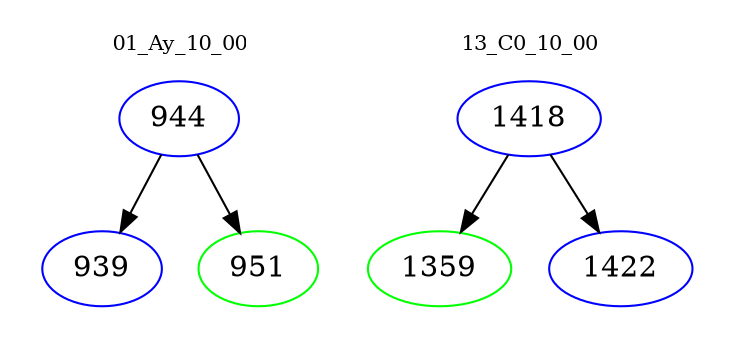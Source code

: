 digraph{
subgraph cluster_0 {
color = white
label = "01_Ay_10_00";
fontsize=10;
T0_944 [label="944", color="blue"]
T0_944 -> T0_939 [color="black"]
T0_939 [label="939", color="blue"]
T0_944 -> T0_951 [color="black"]
T0_951 [label="951", color="green"]
}
subgraph cluster_1 {
color = white
label = "13_C0_10_00";
fontsize=10;
T1_1418 [label="1418", color="blue"]
T1_1418 -> T1_1359 [color="black"]
T1_1359 [label="1359", color="green"]
T1_1418 -> T1_1422 [color="black"]
T1_1422 [label="1422", color="blue"]
}
}
